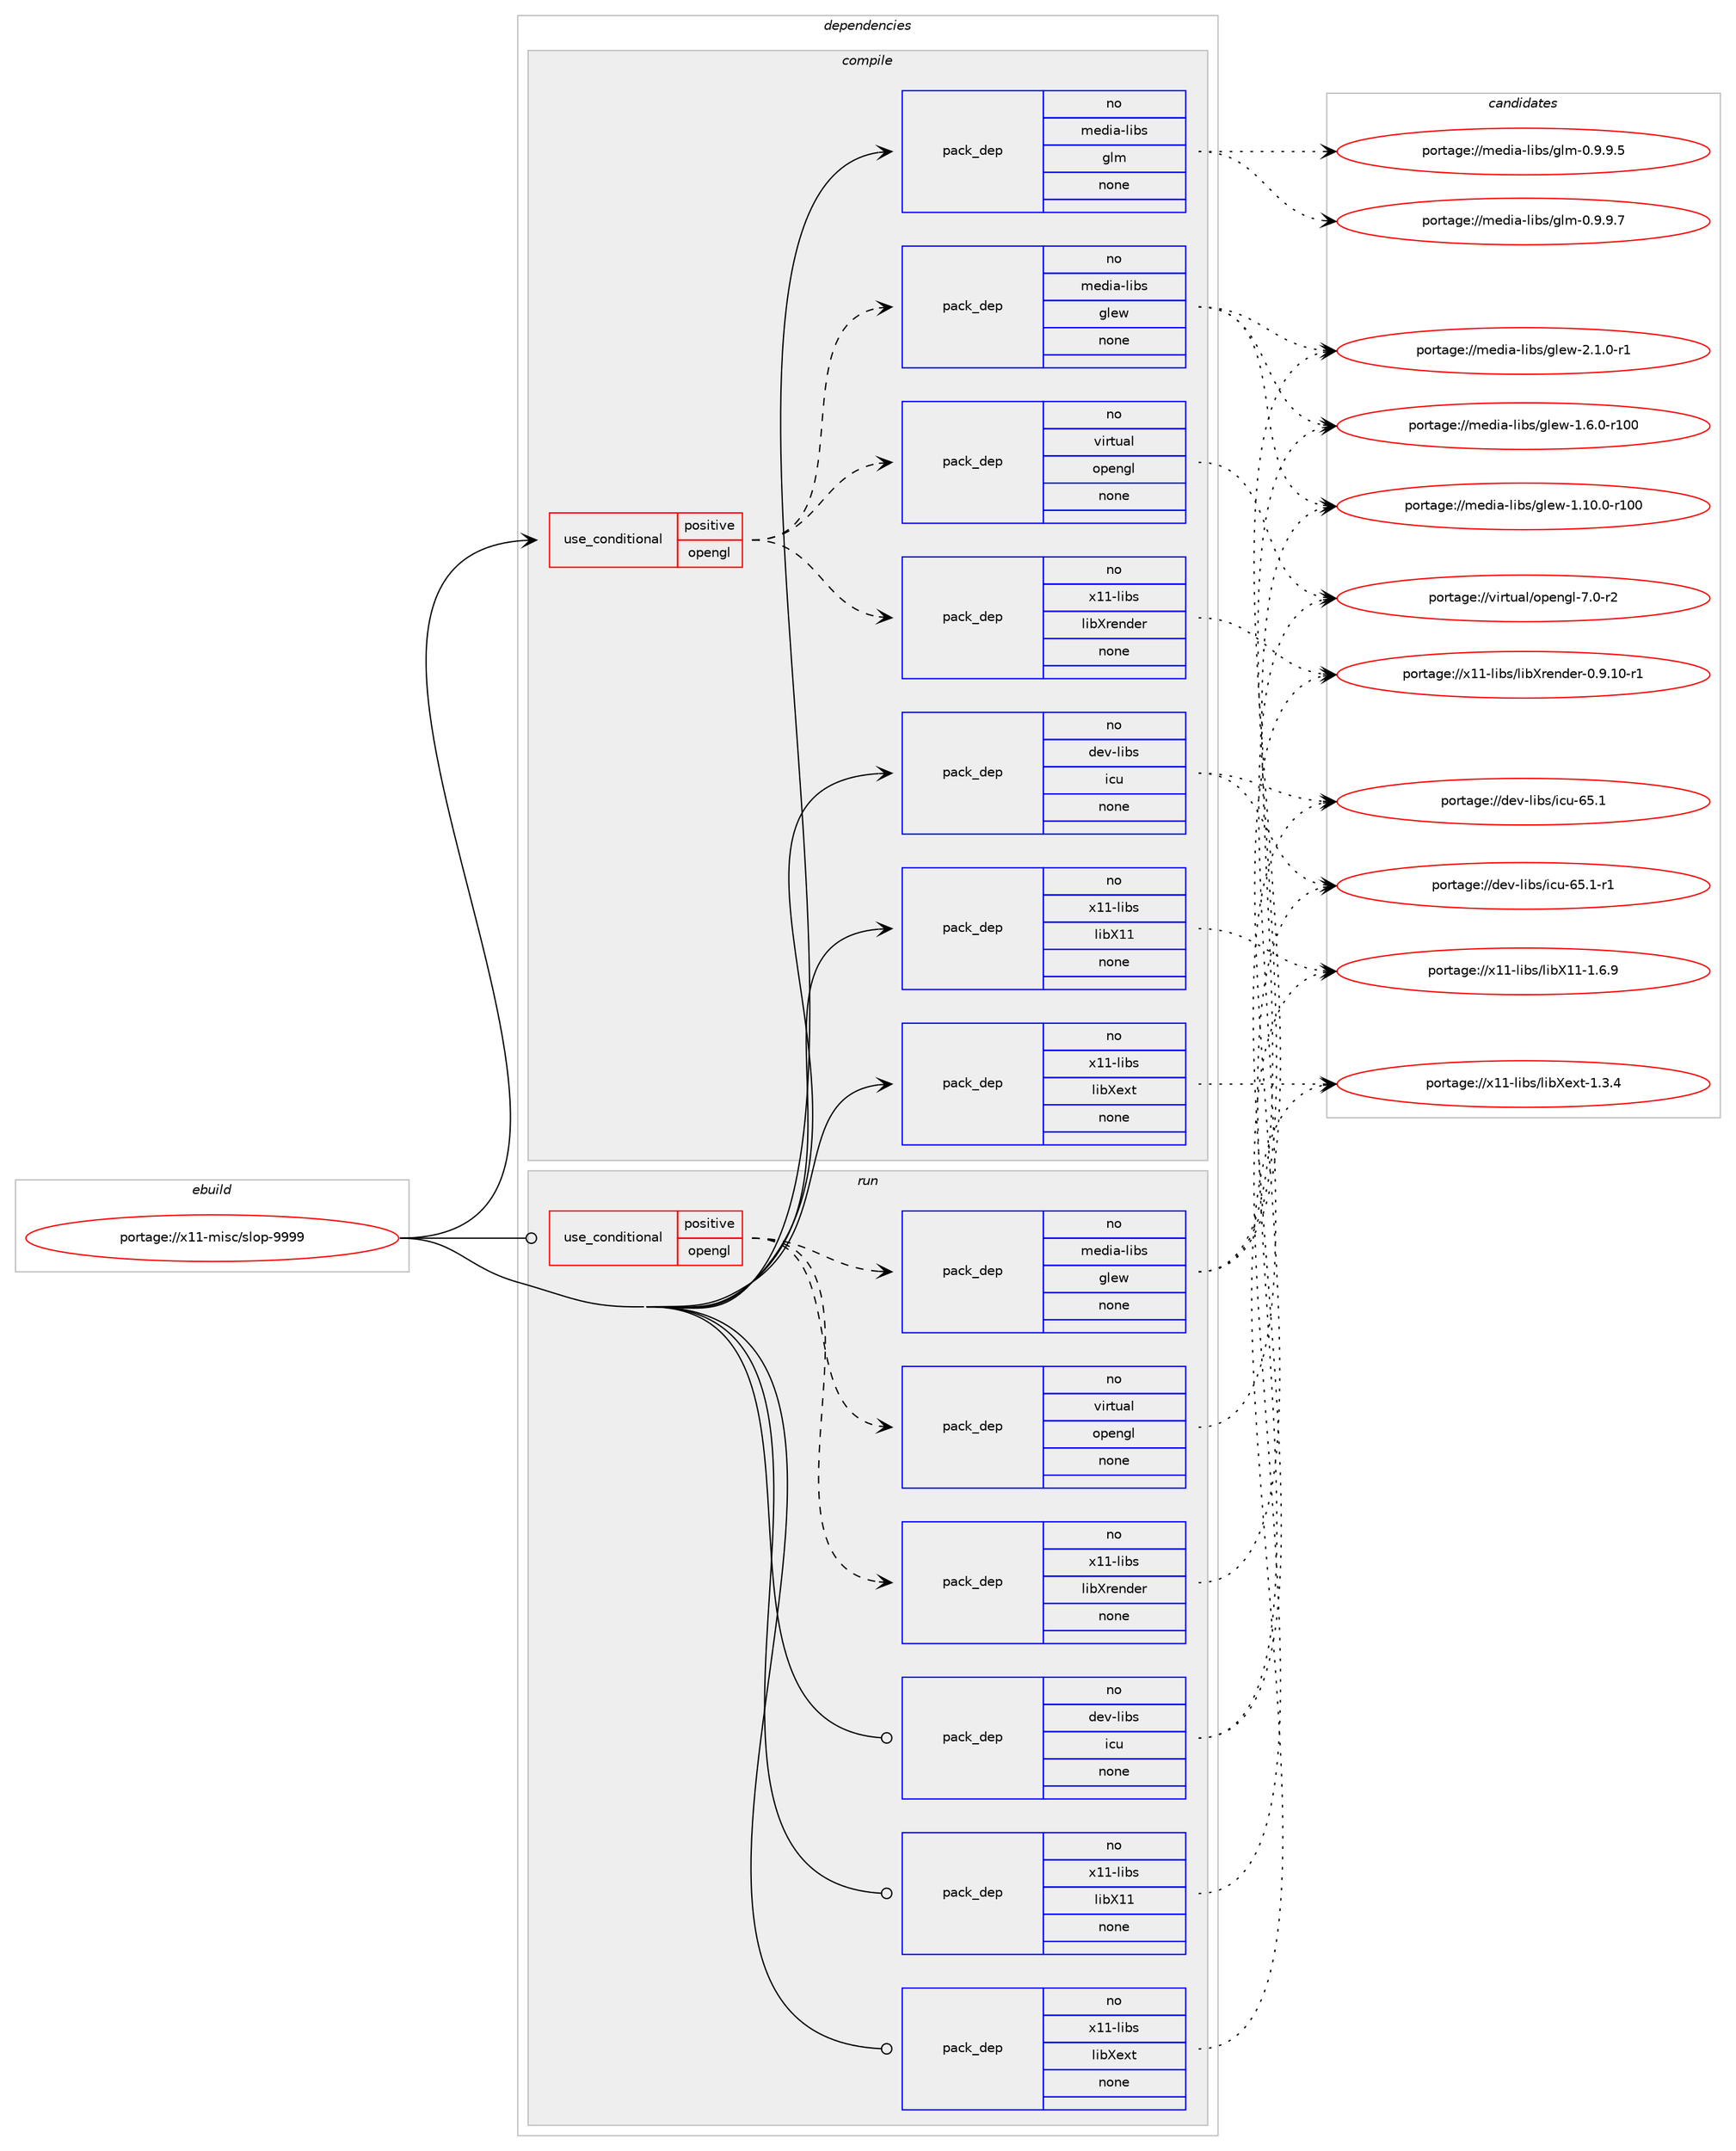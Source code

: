 digraph prolog {

# *************
# Graph options
# *************

newrank=true;
concentrate=true;
compound=true;
graph [rankdir=LR,fontname=Helvetica,fontsize=10,ranksep=1.5];#, ranksep=2.5, nodesep=0.2];
edge  [arrowhead=vee];
node  [fontname=Helvetica,fontsize=10];

# **********
# The ebuild
# **********

subgraph cluster_leftcol {
color=gray;
rank=same;
label=<<i>ebuild</i>>;
id [label="portage://x11-misc/slop-9999", color=red, width=4, href="../x11-misc/slop-9999.svg"];
}

# ****************
# The dependencies
# ****************

subgraph cluster_midcol {
color=gray;
label=<<i>dependencies</i>>;
subgraph cluster_compile {
fillcolor="#eeeeee";
style=filled;
label=<<i>compile</i>>;
subgraph cond1131 {
dependency8795 [label=<<TABLE BORDER="0" CELLBORDER="1" CELLSPACING="0" CELLPADDING="4"><TR><TD ROWSPAN="3" CELLPADDING="10">use_conditional</TD></TR><TR><TD>positive</TD></TR><TR><TD>opengl</TD></TR></TABLE>>, shape=none, color=red];
subgraph pack7516 {
dependency8796 [label=<<TABLE BORDER="0" CELLBORDER="1" CELLSPACING="0" CELLPADDING="4" WIDTH="220"><TR><TD ROWSPAN="6" CELLPADDING="30">pack_dep</TD></TR><TR><TD WIDTH="110">no</TD></TR><TR><TD>media-libs</TD></TR><TR><TD>glew</TD></TR><TR><TD>none</TD></TR><TR><TD></TD></TR></TABLE>>, shape=none, color=blue];
}
dependency8795:e -> dependency8796:w [weight=20,style="dashed",arrowhead="vee"];
subgraph pack7517 {
dependency8797 [label=<<TABLE BORDER="0" CELLBORDER="1" CELLSPACING="0" CELLPADDING="4" WIDTH="220"><TR><TD ROWSPAN="6" CELLPADDING="30">pack_dep</TD></TR><TR><TD WIDTH="110">no</TD></TR><TR><TD>virtual</TD></TR><TR><TD>opengl</TD></TR><TR><TD>none</TD></TR><TR><TD></TD></TR></TABLE>>, shape=none, color=blue];
}
dependency8795:e -> dependency8797:w [weight=20,style="dashed",arrowhead="vee"];
subgraph pack7518 {
dependency8798 [label=<<TABLE BORDER="0" CELLBORDER="1" CELLSPACING="0" CELLPADDING="4" WIDTH="220"><TR><TD ROWSPAN="6" CELLPADDING="30">pack_dep</TD></TR><TR><TD WIDTH="110">no</TD></TR><TR><TD>x11-libs</TD></TR><TR><TD>libXrender</TD></TR><TR><TD>none</TD></TR><TR><TD></TD></TR></TABLE>>, shape=none, color=blue];
}
dependency8795:e -> dependency8798:w [weight=20,style="dashed",arrowhead="vee"];
}
id:e -> dependency8795:w [weight=20,style="solid",arrowhead="vee"];
subgraph pack7519 {
dependency8799 [label=<<TABLE BORDER="0" CELLBORDER="1" CELLSPACING="0" CELLPADDING="4" WIDTH="220"><TR><TD ROWSPAN="6" CELLPADDING="30">pack_dep</TD></TR><TR><TD WIDTH="110">no</TD></TR><TR><TD>dev-libs</TD></TR><TR><TD>icu</TD></TR><TR><TD>none</TD></TR><TR><TD></TD></TR></TABLE>>, shape=none, color=blue];
}
id:e -> dependency8799:w [weight=20,style="solid",arrowhead="vee"];
subgraph pack7520 {
dependency8800 [label=<<TABLE BORDER="0" CELLBORDER="1" CELLSPACING="0" CELLPADDING="4" WIDTH="220"><TR><TD ROWSPAN="6" CELLPADDING="30">pack_dep</TD></TR><TR><TD WIDTH="110">no</TD></TR><TR><TD>media-libs</TD></TR><TR><TD>glm</TD></TR><TR><TD>none</TD></TR><TR><TD></TD></TR></TABLE>>, shape=none, color=blue];
}
id:e -> dependency8800:w [weight=20,style="solid",arrowhead="vee"];
subgraph pack7521 {
dependency8801 [label=<<TABLE BORDER="0" CELLBORDER="1" CELLSPACING="0" CELLPADDING="4" WIDTH="220"><TR><TD ROWSPAN="6" CELLPADDING="30">pack_dep</TD></TR><TR><TD WIDTH="110">no</TD></TR><TR><TD>x11-libs</TD></TR><TR><TD>libX11</TD></TR><TR><TD>none</TD></TR><TR><TD></TD></TR></TABLE>>, shape=none, color=blue];
}
id:e -> dependency8801:w [weight=20,style="solid",arrowhead="vee"];
subgraph pack7522 {
dependency8802 [label=<<TABLE BORDER="0" CELLBORDER="1" CELLSPACING="0" CELLPADDING="4" WIDTH="220"><TR><TD ROWSPAN="6" CELLPADDING="30">pack_dep</TD></TR><TR><TD WIDTH="110">no</TD></TR><TR><TD>x11-libs</TD></TR><TR><TD>libXext</TD></TR><TR><TD>none</TD></TR><TR><TD></TD></TR></TABLE>>, shape=none, color=blue];
}
id:e -> dependency8802:w [weight=20,style="solid",arrowhead="vee"];
}
subgraph cluster_compileandrun {
fillcolor="#eeeeee";
style=filled;
label=<<i>compile and run</i>>;
}
subgraph cluster_run {
fillcolor="#eeeeee";
style=filled;
label=<<i>run</i>>;
subgraph cond1132 {
dependency8803 [label=<<TABLE BORDER="0" CELLBORDER="1" CELLSPACING="0" CELLPADDING="4"><TR><TD ROWSPAN="3" CELLPADDING="10">use_conditional</TD></TR><TR><TD>positive</TD></TR><TR><TD>opengl</TD></TR></TABLE>>, shape=none, color=red];
subgraph pack7523 {
dependency8804 [label=<<TABLE BORDER="0" CELLBORDER="1" CELLSPACING="0" CELLPADDING="4" WIDTH="220"><TR><TD ROWSPAN="6" CELLPADDING="30">pack_dep</TD></TR><TR><TD WIDTH="110">no</TD></TR><TR><TD>media-libs</TD></TR><TR><TD>glew</TD></TR><TR><TD>none</TD></TR><TR><TD></TD></TR></TABLE>>, shape=none, color=blue];
}
dependency8803:e -> dependency8804:w [weight=20,style="dashed",arrowhead="vee"];
subgraph pack7524 {
dependency8805 [label=<<TABLE BORDER="0" CELLBORDER="1" CELLSPACING="0" CELLPADDING="4" WIDTH="220"><TR><TD ROWSPAN="6" CELLPADDING="30">pack_dep</TD></TR><TR><TD WIDTH="110">no</TD></TR><TR><TD>virtual</TD></TR><TR><TD>opengl</TD></TR><TR><TD>none</TD></TR><TR><TD></TD></TR></TABLE>>, shape=none, color=blue];
}
dependency8803:e -> dependency8805:w [weight=20,style="dashed",arrowhead="vee"];
subgraph pack7525 {
dependency8806 [label=<<TABLE BORDER="0" CELLBORDER="1" CELLSPACING="0" CELLPADDING="4" WIDTH="220"><TR><TD ROWSPAN="6" CELLPADDING="30">pack_dep</TD></TR><TR><TD WIDTH="110">no</TD></TR><TR><TD>x11-libs</TD></TR><TR><TD>libXrender</TD></TR><TR><TD>none</TD></TR><TR><TD></TD></TR></TABLE>>, shape=none, color=blue];
}
dependency8803:e -> dependency8806:w [weight=20,style="dashed",arrowhead="vee"];
}
id:e -> dependency8803:w [weight=20,style="solid",arrowhead="odot"];
subgraph pack7526 {
dependency8807 [label=<<TABLE BORDER="0" CELLBORDER="1" CELLSPACING="0" CELLPADDING="4" WIDTH="220"><TR><TD ROWSPAN="6" CELLPADDING="30">pack_dep</TD></TR><TR><TD WIDTH="110">no</TD></TR><TR><TD>dev-libs</TD></TR><TR><TD>icu</TD></TR><TR><TD>none</TD></TR><TR><TD></TD></TR></TABLE>>, shape=none, color=blue];
}
id:e -> dependency8807:w [weight=20,style="solid",arrowhead="odot"];
subgraph pack7527 {
dependency8808 [label=<<TABLE BORDER="0" CELLBORDER="1" CELLSPACING="0" CELLPADDING="4" WIDTH="220"><TR><TD ROWSPAN="6" CELLPADDING="30">pack_dep</TD></TR><TR><TD WIDTH="110">no</TD></TR><TR><TD>x11-libs</TD></TR><TR><TD>libX11</TD></TR><TR><TD>none</TD></TR><TR><TD></TD></TR></TABLE>>, shape=none, color=blue];
}
id:e -> dependency8808:w [weight=20,style="solid",arrowhead="odot"];
subgraph pack7528 {
dependency8809 [label=<<TABLE BORDER="0" CELLBORDER="1" CELLSPACING="0" CELLPADDING="4" WIDTH="220"><TR><TD ROWSPAN="6" CELLPADDING="30">pack_dep</TD></TR><TR><TD WIDTH="110">no</TD></TR><TR><TD>x11-libs</TD></TR><TR><TD>libXext</TD></TR><TR><TD>none</TD></TR><TR><TD></TD></TR></TABLE>>, shape=none, color=blue];
}
id:e -> dependency8809:w [weight=20,style="solid",arrowhead="odot"];
}
}

# **************
# The candidates
# **************

subgraph cluster_choices {
rank=same;
color=gray;
label=<<i>candidates</i>>;

subgraph choice7516 {
color=black;
nodesep=1;
choice109101100105974510810598115471031081011194550464946484511449 [label="portage://media-libs/glew-2.1.0-r1", color=red, width=4,href="../media-libs/glew-2.1.0-r1.svg"];
choice1091011001059745108105981154710310810111945494654464845114494848 [label="portage://media-libs/glew-1.6.0-r100", color=red, width=4,href="../media-libs/glew-1.6.0-r100.svg"];
choice109101100105974510810598115471031081011194549464948464845114494848 [label="portage://media-libs/glew-1.10.0-r100", color=red, width=4,href="../media-libs/glew-1.10.0-r100.svg"];
dependency8796:e -> choice109101100105974510810598115471031081011194550464946484511449:w [style=dotted,weight="100"];
dependency8796:e -> choice1091011001059745108105981154710310810111945494654464845114494848:w [style=dotted,weight="100"];
dependency8796:e -> choice109101100105974510810598115471031081011194549464948464845114494848:w [style=dotted,weight="100"];
}
subgraph choice7517 {
color=black;
nodesep=1;
choice1181051141161179710847111112101110103108455546484511450 [label="portage://virtual/opengl-7.0-r2", color=red, width=4,href="../virtual/opengl-7.0-r2.svg"];
dependency8797:e -> choice1181051141161179710847111112101110103108455546484511450:w [style=dotted,weight="100"];
}
subgraph choice7518 {
color=black;
nodesep=1;
choice12049494510810598115471081059888114101110100101114454846574649484511449 [label="portage://x11-libs/libXrender-0.9.10-r1", color=red, width=4,href="../x11-libs/libXrender-0.9.10-r1.svg"];
dependency8798:e -> choice12049494510810598115471081059888114101110100101114454846574649484511449:w [style=dotted,weight="100"];
}
subgraph choice7519 {
color=black;
nodesep=1;
choice1001011184510810598115471059911745545346494511449 [label="portage://dev-libs/icu-65.1-r1", color=red, width=4,href="../dev-libs/icu-65.1-r1.svg"];
choice100101118451081059811547105991174554534649 [label="portage://dev-libs/icu-65.1", color=red, width=4,href="../dev-libs/icu-65.1.svg"];
dependency8799:e -> choice1001011184510810598115471059911745545346494511449:w [style=dotted,weight="100"];
dependency8799:e -> choice100101118451081059811547105991174554534649:w [style=dotted,weight="100"];
}
subgraph choice7520 {
color=black;
nodesep=1;
choice109101100105974510810598115471031081094548465746574655 [label="portage://media-libs/glm-0.9.9.7", color=red, width=4,href="../media-libs/glm-0.9.9.7.svg"];
choice109101100105974510810598115471031081094548465746574653 [label="portage://media-libs/glm-0.9.9.5", color=red, width=4,href="../media-libs/glm-0.9.9.5.svg"];
dependency8800:e -> choice109101100105974510810598115471031081094548465746574655:w [style=dotted,weight="100"];
dependency8800:e -> choice109101100105974510810598115471031081094548465746574653:w [style=dotted,weight="100"];
}
subgraph choice7521 {
color=black;
nodesep=1;
choice120494945108105981154710810598884949454946544657 [label="portage://x11-libs/libX11-1.6.9", color=red, width=4,href="../x11-libs/libX11-1.6.9.svg"];
dependency8801:e -> choice120494945108105981154710810598884949454946544657:w [style=dotted,weight="100"];
}
subgraph choice7522 {
color=black;
nodesep=1;
choice12049494510810598115471081059888101120116454946514652 [label="portage://x11-libs/libXext-1.3.4", color=red, width=4,href="../x11-libs/libXext-1.3.4.svg"];
dependency8802:e -> choice12049494510810598115471081059888101120116454946514652:w [style=dotted,weight="100"];
}
subgraph choice7523 {
color=black;
nodesep=1;
choice109101100105974510810598115471031081011194550464946484511449 [label="portage://media-libs/glew-2.1.0-r1", color=red, width=4,href="../media-libs/glew-2.1.0-r1.svg"];
choice1091011001059745108105981154710310810111945494654464845114494848 [label="portage://media-libs/glew-1.6.0-r100", color=red, width=4,href="../media-libs/glew-1.6.0-r100.svg"];
choice109101100105974510810598115471031081011194549464948464845114494848 [label="portage://media-libs/glew-1.10.0-r100", color=red, width=4,href="../media-libs/glew-1.10.0-r100.svg"];
dependency8804:e -> choice109101100105974510810598115471031081011194550464946484511449:w [style=dotted,weight="100"];
dependency8804:e -> choice1091011001059745108105981154710310810111945494654464845114494848:w [style=dotted,weight="100"];
dependency8804:e -> choice109101100105974510810598115471031081011194549464948464845114494848:w [style=dotted,weight="100"];
}
subgraph choice7524 {
color=black;
nodesep=1;
choice1181051141161179710847111112101110103108455546484511450 [label="portage://virtual/opengl-7.0-r2", color=red, width=4,href="../virtual/opengl-7.0-r2.svg"];
dependency8805:e -> choice1181051141161179710847111112101110103108455546484511450:w [style=dotted,weight="100"];
}
subgraph choice7525 {
color=black;
nodesep=1;
choice12049494510810598115471081059888114101110100101114454846574649484511449 [label="portage://x11-libs/libXrender-0.9.10-r1", color=red, width=4,href="../x11-libs/libXrender-0.9.10-r1.svg"];
dependency8806:e -> choice12049494510810598115471081059888114101110100101114454846574649484511449:w [style=dotted,weight="100"];
}
subgraph choice7526 {
color=black;
nodesep=1;
choice1001011184510810598115471059911745545346494511449 [label="portage://dev-libs/icu-65.1-r1", color=red, width=4,href="../dev-libs/icu-65.1-r1.svg"];
choice100101118451081059811547105991174554534649 [label="portage://dev-libs/icu-65.1", color=red, width=4,href="../dev-libs/icu-65.1.svg"];
dependency8807:e -> choice1001011184510810598115471059911745545346494511449:w [style=dotted,weight="100"];
dependency8807:e -> choice100101118451081059811547105991174554534649:w [style=dotted,weight="100"];
}
subgraph choice7527 {
color=black;
nodesep=1;
choice120494945108105981154710810598884949454946544657 [label="portage://x11-libs/libX11-1.6.9", color=red, width=4,href="../x11-libs/libX11-1.6.9.svg"];
dependency8808:e -> choice120494945108105981154710810598884949454946544657:w [style=dotted,weight="100"];
}
subgraph choice7528 {
color=black;
nodesep=1;
choice12049494510810598115471081059888101120116454946514652 [label="portage://x11-libs/libXext-1.3.4", color=red, width=4,href="../x11-libs/libXext-1.3.4.svg"];
dependency8809:e -> choice12049494510810598115471081059888101120116454946514652:w [style=dotted,weight="100"];
}
}

}
